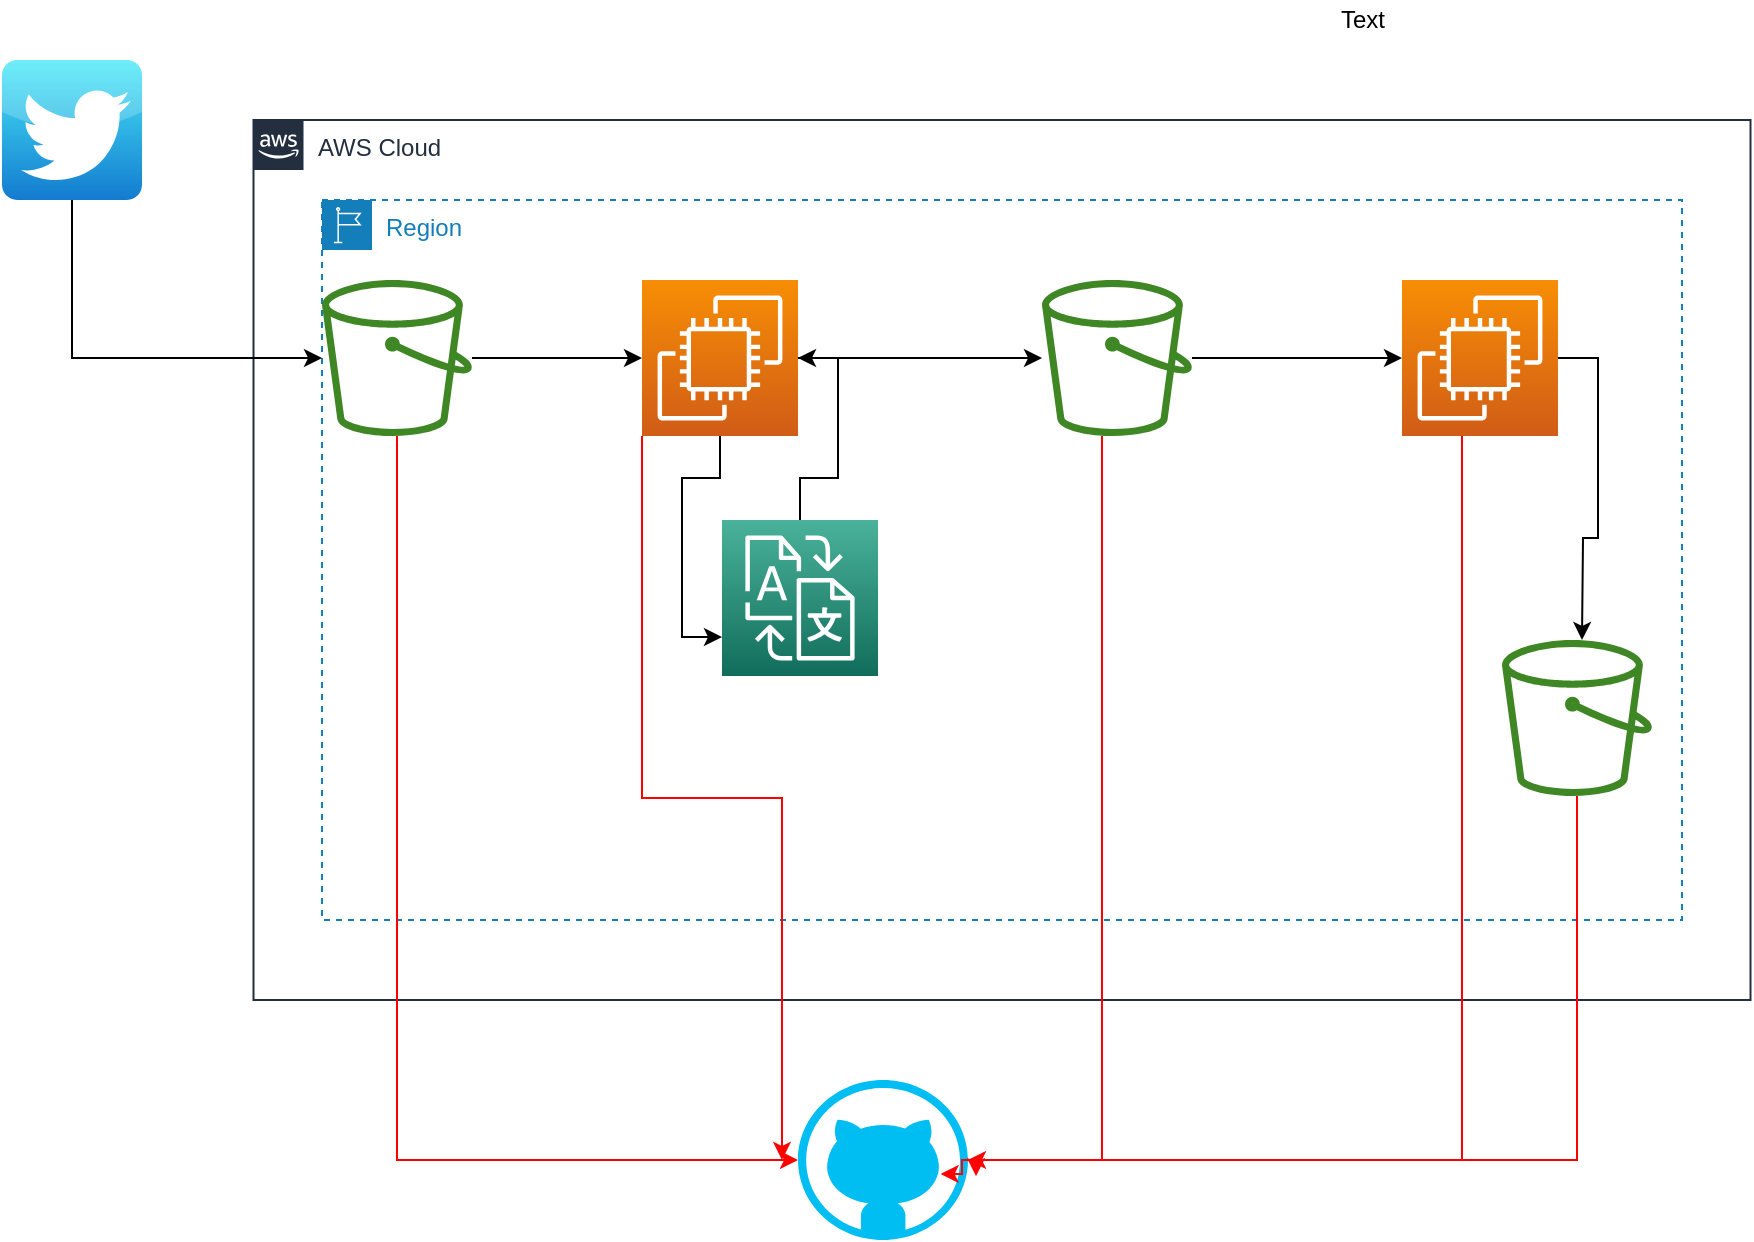<mxfile version="15.7.1" type="github">
  <diagram id="Ht1M8jgEwFfnCIfOTk4-" name="Page-1">
    <mxGraphModel dx="788" dy="1365" grid="1" gridSize="10" guides="1" tooltips="1" connect="1" arrows="1" fold="1" page="1" pageScale="1" pageWidth="1169" pageHeight="827" math="0" shadow="0">
      <root>
        <mxCell id="0" />
        <mxCell id="1" parent="0" />
        <mxCell id="UEzPUAAOIrF-is8g5C7q-175" value="AWS Cloud" style="points=[[0,0],[0.25,0],[0.5,0],[0.75,0],[1,0],[1,0.25],[1,0.5],[1,0.75],[1,1],[0.75,1],[0.5,1],[0.25,1],[0,1],[0,0.75],[0,0.5],[0,0.25]];outlineConnect=0;gradientColor=none;html=1;whiteSpace=wrap;fontSize=12;fontStyle=0;shape=mxgraph.aws4.group;grIcon=mxgraph.aws4.group_aws_cloud_alt;strokeColor=#232F3E;fillColor=none;verticalAlign=top;align=left;spacingLeft=30;fontColor=#232F3E;dashed=0;labelBackgroundColor=#ffffff;" parent="1" vertex="1">
          <mxGeometry x="205.75" y="-720" width="748.5" height="440" as="geometry" />
        </mxCell>
        <mxCell id="6DIOcwVf0G7k6cJqoq8S-3" value="Region" style="points=[[0,0],[0.25,0],[0.5,0],[0.75,0],[1,0],[1,0.25],[1,0.5],[1,0.75],[1,1],[0.75,1],[0.5,1],[0.25,1],[0,1],[0,0.75],[0,0.5],[0,0.25]];outlineConnect=0;gradientColor=none;html=1;whiteSpace=wrap;fontSize=12;fontStyle=0;shape=mxgraph.aws4.group;grIcon=mxgraph.aws4.group_region;strokeColor=#147EBA;fillColor=none;verticalAlign=top;align=left;spacingLeft=30;fontColor=#147EBA;dashed=1;" vertex="1" parent="1">
          <mxGeometry x="240" y="-680" width="680" height="360" as="geometry" />
        </mxCell>
        <mxCell id="6DIOcwVf0G7k6cJqoq8S-12" style="edgeStyle=orthogonalEdgeStyle;rounded=0;orthogonalLoop=1;jettySize=auto;html=1;" edge="1" parent="1" source="6DIOcwVf0G7k6cJqoq8S-4" target="6DIOcwVf0G7k6cJqoq8S-6">
          <mxGeometry relative="1" as="geometry">
            <Array as="points">
              <mxPoint x="115" y="-601" />
            </Array>
          </mxGeometry>
        </mxCell>
        <mxCell id="6DIOcwVf0G7k6cJqoq8S-4" value="" style="dashed=0;outlineConnect=0;html=1;align=center;labelPosition=center;verticalLabelPosition=bottom;verticalAlign=top;shape=mxgraph.webicons.twitter;fillColor=#49EAF7;gradientColor=#137BD0" vertex="1" parent="1">
          <mxGeometry x="80" y="-750" width="70" height="70" as="geometry" />
        </mxCell>
        <mxCell id="6DIOcwVf0G7k6cJqoq8S-11" style="edgeStyle=orthogonalEdgeStyle;rounded=0;orthogonalLoop=1;jettySize=auto;html=1;entryX=0;entryY=0.5;entryDx=0;entryDy=0;entryPerimeter=0;" edge="1" parent="1" source="6DIOcwVf0G7k6cJqoq8S-6" target="6DIOcwVf0G7k6cJqoq8S-8">
          <mxGeometry relative="1" as="geometry" />
        </mxCell>
        <mxCell id="6DIOcwVf0G7k6cJqoq8S-20" style="edgeStyle=orthogonalEdgeStyle;rounded=0;orthogonalLoop=1;jettySize=auto;html=1;entryX=0;entryY=0.5;entryDx=0;entryDy=0;entryPerimeter=0;strokeColor=#FF0000;" edge="1" parent="1" source="6DIOcwVf0G7k6cJqoq8S-6" target="6DIOcwVf0G7k6cJqoq8S-10">
          <mxGeometry relative="1" as="geometry">
            <Array as="points">
              <mxPoint x="277" y="-200" />
            </Array>
          </mxGeometry>
        </mxCell>
        <mxCell id="6DIOcwVf0G7k6cJqoq8S-6" value="" style="sketch=0;outlineConnect=0;fontColor=#232F3E;gradientColor=none;fillColor=#3F8624;strokeColor=none;dashed=0;verticalLabelPosition=bottom;verticalAlign=top;align=center;html=1;fontSize=12;fontStyle=0;aspect=fixed;pointerEvents=1;shape=mxgraph.aws4.bucket;" vertex="1" parent="1">
          <mxGeometry x="240" y="-640" width="75" height="78" as="geometry" />
        </mxCell>
        <mxCell id="6DIOcwVf0G7k6cJqoq8S-19" style="edgeStyle=orthogonalEdgeStyle;rounded=0;orthogonalLoop=1;jettySize=auto;html=1;" edge="1" parent="1" source="6DIOcwVf0G7k6cJqoq8S-7" target="6DIOcwVf0G7k6cJqoq8S-18">
          <mxGeometry relative="1" as="geometry" />
        </mxCell>
        <mxCell id="6DIOcwVf0G7k6cJqoq8S-22" style="edgeStyle=orthogonalEdgeStyle;rounded=0;orthogonalLoop=1;jettySize=auto;html=1;strokeColor=#FF0000;" edge="1" parent="1" source="6DIOcwVf0G7k6cJqoq8S-7" target="6DIOcwVf0G7k6cJqoq8S-10">
          <mxGeometry relative="1" as="geometry">
            <Array as="points">
              <mxPoint x="630" y="-200" />
            </Array>
          </mxGeometry>
        </mxCell>
        <mxCell id="6DIOcwVf0G7k6cJqoq8S-7" value="" style="sketch=0;outlineConnect=0;fontColor=#232F3E;gradientColor=none;fillColor=#3F8624;strokeColor=none;dashed=0;verticalLabelPosition=bottom;verticalAlign=top;align=center;html=1;fontSize=12;fontStyle=0;aspect=fixed;pointerEvents=1;shape=mxgraph.aws4.bucket;" vertex="1" parent="1">
          <mxGeometry x="600" y="-640" width="75" height="78" as="geometry" />
        </mxCell>
        <mxCell id="6DIOcwVf0G7k6cJqoq8S-13" style="edgeStyle=orthogonalEdgeStyle;rounded=0;orthogonalLoop=1;jettySize=auto;html=1;entryX=0;entryY=0.75;entryDx=0;entryDy=0;entryPerimeter=0;" edge="1" parent="1" source="6DIOcwVf0G7k6cJqoq8S-8" target="6DIOcwVf0G7k6cJqoq8S-9">
          <mxGeometry relative="1" as="geometry" />
        </mxCell>
        <mxCell id="6DIOcwVf0G7k6cJqoq8S-17" style="edgeStyle=orthogonalEdgeStyle;rounded=0;orthogonalLoop=1;jettySize=auto;html=1;" edge="1" parent="1" source="6DIOcwVf0G7k6cJqoq8S-8" target="6DIOcwVf0G7k6cJqoq8S-7">
          <mxGeometry relative="1" as="geometry" />
        </mxCell>
        <mxCell id="6DIOcwVf0G7k6cJqoq8S-21" style="edgeStyle=orthogonalEdgeStyle;rounded=0;orthogonalLoop=1;jettySize=auto;html=1;strokeColor=#FF0000;" edge="1" parent="1" source="6DIOcwVf0G7k6cJqoq8S-8">
          <mxGeometry relative="1" as="geometry">
            <mxPoint x="470" y="-200" as="targetPoint" />
            <Array as="points">
              <mxPoint x="400" y="-381" />
              <mxPoint x="470" y="-381" />
            </Array>
          </mxGeometry>
        </mxCell>
        <mxCell id="6DIOcwVf0G7k6cJqoq8S-8" value="" style="sketch=0;points=[[0,0,0],[0.25,0,0],[0.5,0,0],[0.75,0,0],[1,0,0],[0,1,0],[0.25,1,0],[0.5,1,0],[0.75,1,0],[1,1,0],[0,0.25,0],[0,0.5,0],[0,0.75,0],[1,0.25,0],[1,0.5,0],[1,0.75,0]];outlineConnect=0;fontColor=#232F3E;gradientColor=#F78E04;gradientDirection=north;fillColor=#D05C17;strokeColor=#ffffff;dashed=0;verticalLabelPosition=bottom;verticalAlign=top;align=center;html=1;fontSize=12;fontStyle=0;aspect=fixed;shape=mxgraph.aws4.resourceIcon;resIcon=mxgraph.aws4.ec2;" vertex="1" parent="1">
          <mxGeometry x="400" y="-640" width="78" height="78" as="geometry" />
        </mxCell>
        <mxCell id="6DIOcwVf0G7k6cJqoq8S-16" style="edgeStyle=orthogonalEdgeStyle;rounded=0;orthogonalLoop=1;jettySize=auto;html=1;entryX=1;entryY=0.5;entryDx=0;entryDy=0;entryPerimeter=0;" edge="1" parent="1" source="6DIOcwVf0G7k6cJqoq8S-9" target="6DIOcwVf0G7k6cJqoq8S-8">
          <mxGeometry relative="1" as="geometry" />
        </mxCell>
        <mxCell id="6DIOcwVf0G7k6cJqoq8S-9" value="" style="sketch=0;points=[[0,0,0],[0.25,0,0],[0.5,0,0],[0.75,0,0],[1,0,0],[0,1,0],[0.25,1,0],[0.5,1,0],[0.75,1,0],[1,1,0],[0,0.25,0],[0,0.5,0],[0,0.75,0],[1,0.25,0],[1,0.5,0],[1,0.75,0]];outlineConnect=0;fontColor=#232F3E;gradientColor=#4AB29A;gradientDirection=north;fillColor=#116D5B;strokeColor=#ffffff;dashed=0;verticalLabelPosition=bottom;verticalAlign=top;align=center;html=1;fontSize=12;fontStyle=0;aspect=fixed;shape=mxgraph.aws4.resourceIcon;resIcon=mxgraph.aws4.translate;" vertex="1" parent="1">
          <mxGeometry x="440" y="-520" width="78" height="78" as="geometry" />
        </mxCell>
        <mxCell id="6DIOcwVf0G7k6cJqoq8S-10" value="" style="verticalLabelPosition=bottom;html=1;verticalAlign=top;align=center;strokeColor=none;fillColor=#00BEF2;shape=mxgraph.azure.github_code;pointerEvents=1;" vertex="1" parent="1">
          <mxGeometry x="478" y="-240" width="85" height="80" as="geometry" />
        </mxCell>
        <mxCell id="6DIOcwVf0G7k6cJqoq8S-23" style="edgeStyle=orthogonalEdgeStyle;rounded=0;orthogonalLoop=1;jettySize=auto;html=1;entryX=1.047;entryY=0.601;entryDx=0;entryDy=0;entryPerimeter=0;strokeColor=#FF0000;" edge="1" parent="1" source="6DIOcwVf0G7k6cJqoq8S-18" target="6DIOcwVf0G7k6cJqoq8S-10">
          <mxGeometry relative="1" as="geometry">
            <Array as="points">
              <mxPoint x="810" y="-200" />
              <mxPoint x="567" y="-200" />
            </Array>
          </mxGeometry>
        </mxCell>
        <mxCell id="6DIOcwVf0G7k6cJqoq8S-26" style="edgeStyle=orthogonalEdgeStyle;rounded=0;orthogonalLoop=1;jettySize=auto;html=1;" edge="1" parent="1" source="6DIOcwVf0G7k6cJqoq8S-18">
          <mxGeometry relative="1" as="geometry">
            <mxPoint x="870" y="-460" as="targetPoint" />
          </mxGeometry>
        </mxCell>
        <mxCell id="6DIOcwVf0G7k6cJqoq8S-18" value="" style="sketch=0;points=[[0,0,0],[0.25,0,0],[0.5,0,0],[0.75,0,0],[1,0,0],[0,1,0],[0.25,1,0],[0.5,1,0],[0.75,1,0],[1,1,0],[0,0.25,0],[0,0.5,0],[0,0.75,0],[1,0.25,0],[1,0.5,0],[1,0.75,0]];outlineConnect=0;fontColor=#232F3E;gradientColor=#F78E04;gradientDirection=north;fillColor=#D05C17;strokeColor=#ffffff;dashed=0;verticalLabelPosition=bottom;verticalAlign=top;align=center;html=1;fontSize=12;fontStyle=0;aspect=fixed;shape=mxgraph.aws4.resourceIcon;resIcon=mxgraph.aws4.ec2;" vertex="1" parent="1">
          <mxGeometry x="780" y="-640" width="78" height="78" as="geometry" />
        </mxCell>
        <mxCell id="6DIOcwVf0G7k6cJqoq8S-28" style="edgeStyle=orthogonalEdgeStyle;rounded=0;orthogonalLoop=1;jettySize=auto;html=1;entryX=0.839;entryY=0.587;entryDx=0;entryDy=0;entryPerimeter=0;strokeColor=#FF0000;" edge="1" parent="1" source="6DIOcwVf0G7k6cJqoq8S-24" target="6DIOcwVf0G7k6cJqoq8S-10">
          <mxGeometry relative="1" as="geometry">
            <Array as="points">
              <mxPoint x="867" y="-200" />
              <mxPoint x="560" y="-200" />
              <mxPoint x="560" y="-193" />
            </Array>
          </mxGeometry>
        </mxCell>
        <mxCell id="6DIOcwVf0G7k6cJqoq8S-24" value="" style="sketch=0;outlineConnect=0;fontColor=#232F3E;gradientColor=none;fillColor=#3F8624;strokeColor=none;dashed=0;verticalLabelPosition=bottom;verticalAlign=top;align=center;html=1;fontSize=12;fontStyle=0;aspect=fixed;pointerEvents=1;shape=mxgraph.aws4.bucket;" vertex="1" parent="1">
          <mxGeometry x="830" y="-460" width="75" height="78" as="geometry" />
        </mxCell>
        <mxCell id="6DIOcwVf0G7k6cJqoq8S-30" value="Text" style="text;html=1;align=center;verticalAlign=middle;resizable=0;points=[];autosize=1;strokeColor=none;fillColor=none;" vertex="1" parent="1">
          <mxGeometry x="740" y="-780" width="40" height="20" as="geometry" />
        </mxCell>
      </root>
    </mxGraphModel>
  </diagram>
</mxfile>
